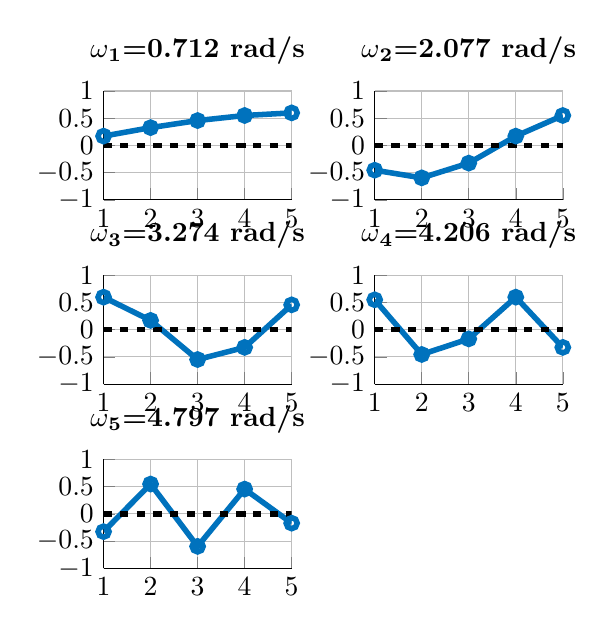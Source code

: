 % This file was created by matlab2tikz.
%
\definecolor{mycolor1}{rgb}{0.0,0.447,0.741}%
%
\begin{tikzpicture}

\begin{axis}[%
width=0.197\textwidth,
height=0.114\textwidth,
at={(0\textwidth,0.386\textwidth)},
scale only axis,
xmin=1,
xmax=5,
ymin=-1,
ymax=1,
axis background/.style={fill=white},
title style={font=\bfseries},
title={$\omega{}_\text{1}\text{=0.712 rad/s}$},
axis x line*=bottom,
axis y line*=left,
xmajorgrids,
ymajorgrids,
ylabel style={font=\small},
xlabel style={font=\small}
]
\addplot [color=mycolor1, line width=2.0pt, mark=o, mark options={solid, mycolor1}, forget plot]
  table[row sep=crcr]{%
1	0.17\\
2	0.326\\
3	0.456\\
4	0.549\\
5	0.597\\
};
\addplot [color=black, dashed, line width=2.0pt, forget plot]
  table[row sep=crcr]{%
1	0\\
2	0\\
3	0\\
4	0\\
5	0\\
};
\end{axis}

\begin{axis}[%
width=0.197\textwidth,
height=0.114\textwidth,
at={(0.284\textwidth,0.386\textwidth)},
scale only axis,
xmin=1,
xmax=5,
ymin=-1,
ymax=1,
axis background/.style={fill=white},
title style={font=\bfseries},
title={$\omega{}_\text{2}\text{=2.077 rad/s}$},
axis x line*=bottom,
axis y line*=left,
xmajorgrids,
ymajorgrids,
ylabel style={font=\small},
xlabel style={font=\small}
]
\addplot [color=mycolor1, line width=2.0pt, mark=o, mark options={solid, mycolor1}, forget plot]
  table[row sep=crcr]{%
1	-0.456\\
2	-0.597\\
3	-0.326\\
4	0.17\\
5	0.549\\
};
\addplot [color=black, dashed, line width=2.0pt, forget plot]
  table[row sep=crcr]{%
1	0\\
2	0\\
3	0\\
4	0\\
5	0\\
};
\end{axis}

\begin{axis}[%
width=0.197\textwidth,
height=0.114\textwidth,
at={(0\textwidth,0.193\textwidth)},
scale only axis,
xmin=1,
xmax=5,
ymin=-1,
ymax=1,
axis background/.style={fill=white},
title style={font=\bfseries},
title={$\omega{}_\text{3}\text{=3.274 rad/s}$},
axis x line*=bottom,
axis y line*=left,
xmajorgrids,
ymajorgrids,
ylabel style={font=\small},
xlabel style={font=\small}
]
\addplot [color=mycolor1, line width=2.0pt, mark=o, mark options={solid, mycolor1}, forget plot]
  table[row sep=crcr]{%
1	0.597\\
2	0.17\\
3	-0.549\\
4	-0.326\\
5	0.456\\
};
\addplot [color=black, dashed, line width=2.0pt, forget plot]
  table[row sep=crcr]{%
1	0\\
2	0\\
3	0\\
4	0\\
5	0\\
};
\end{axis}

\begin{axis}[%
width=0.197\textwidth,
height=0.114\textwidth,
at={(0.284\textwidth,0.193\textwidth)},
scale only axis,
xmin=1,
xmax=5,
ymin=-1,
ymax=1,
axis background/.style={fill=white},
title style={font=\bfseries},
title={$\omega{}_\text{4}\text{=4.206 rad/s}$},
axis x line*=bottom,
axis y line*=left,
xmajorgrids,
ymajorgrids,
ylabel style={font=\small},
xlabel style={font=\small}
]
\addplot [color=mycolor1, line width=2.0pt, mark=o, mark options={solid, mycolor1}, forget plot]
  table[row sep=crcr]{%
1	0.549\\
2	-0.456\\
3	-0.17\\
4	0.597\\
5	-0.326\\
};
\addplot [color=black, dashed, line width=2.0pt, forget plot]
  table[row sep=crcr]{%
1	0\\
2	0\\
3	0\\
4	0\\
5	0\\
};
\end{axis}

\begin{axis}[%
width=0.197\textwidth,
height=0.114\textwidth,
at={(0\textwidth,0\textwidth)},
scale only axis,
xmin=1,
xmax=5,
ymin=-1,
ymax=1,
axis background/.style={fill=white},
title style={font=\bfseries},
title={$\omega{}_\text{5}\text{=4.797 rad/s}$},
axis x line*=bottom,
axis y line*=left,
xmajorgrids,
ymajorgrids,
ylabel style={font=\small},
xlabel style={font=\small}
]
\addplot [color=mycolor1, line width=2.0pt, mark=o, mark options={solid, mycolor1}, forget plot]
  table[row sep=crcr]{%
1	-0.326\\
2	0.549\\
3	-0.597\\
4	0.456\\
5	-0.17\\
};
\addplot [color=black, dashed, line width=2.0pt, forget plot]
  table[row sep=crcr]{%
1	0\\
2	0\\
3	0\\
4	0\\
5	0\\
};
\end{axis}
\end{tikzpicture}%